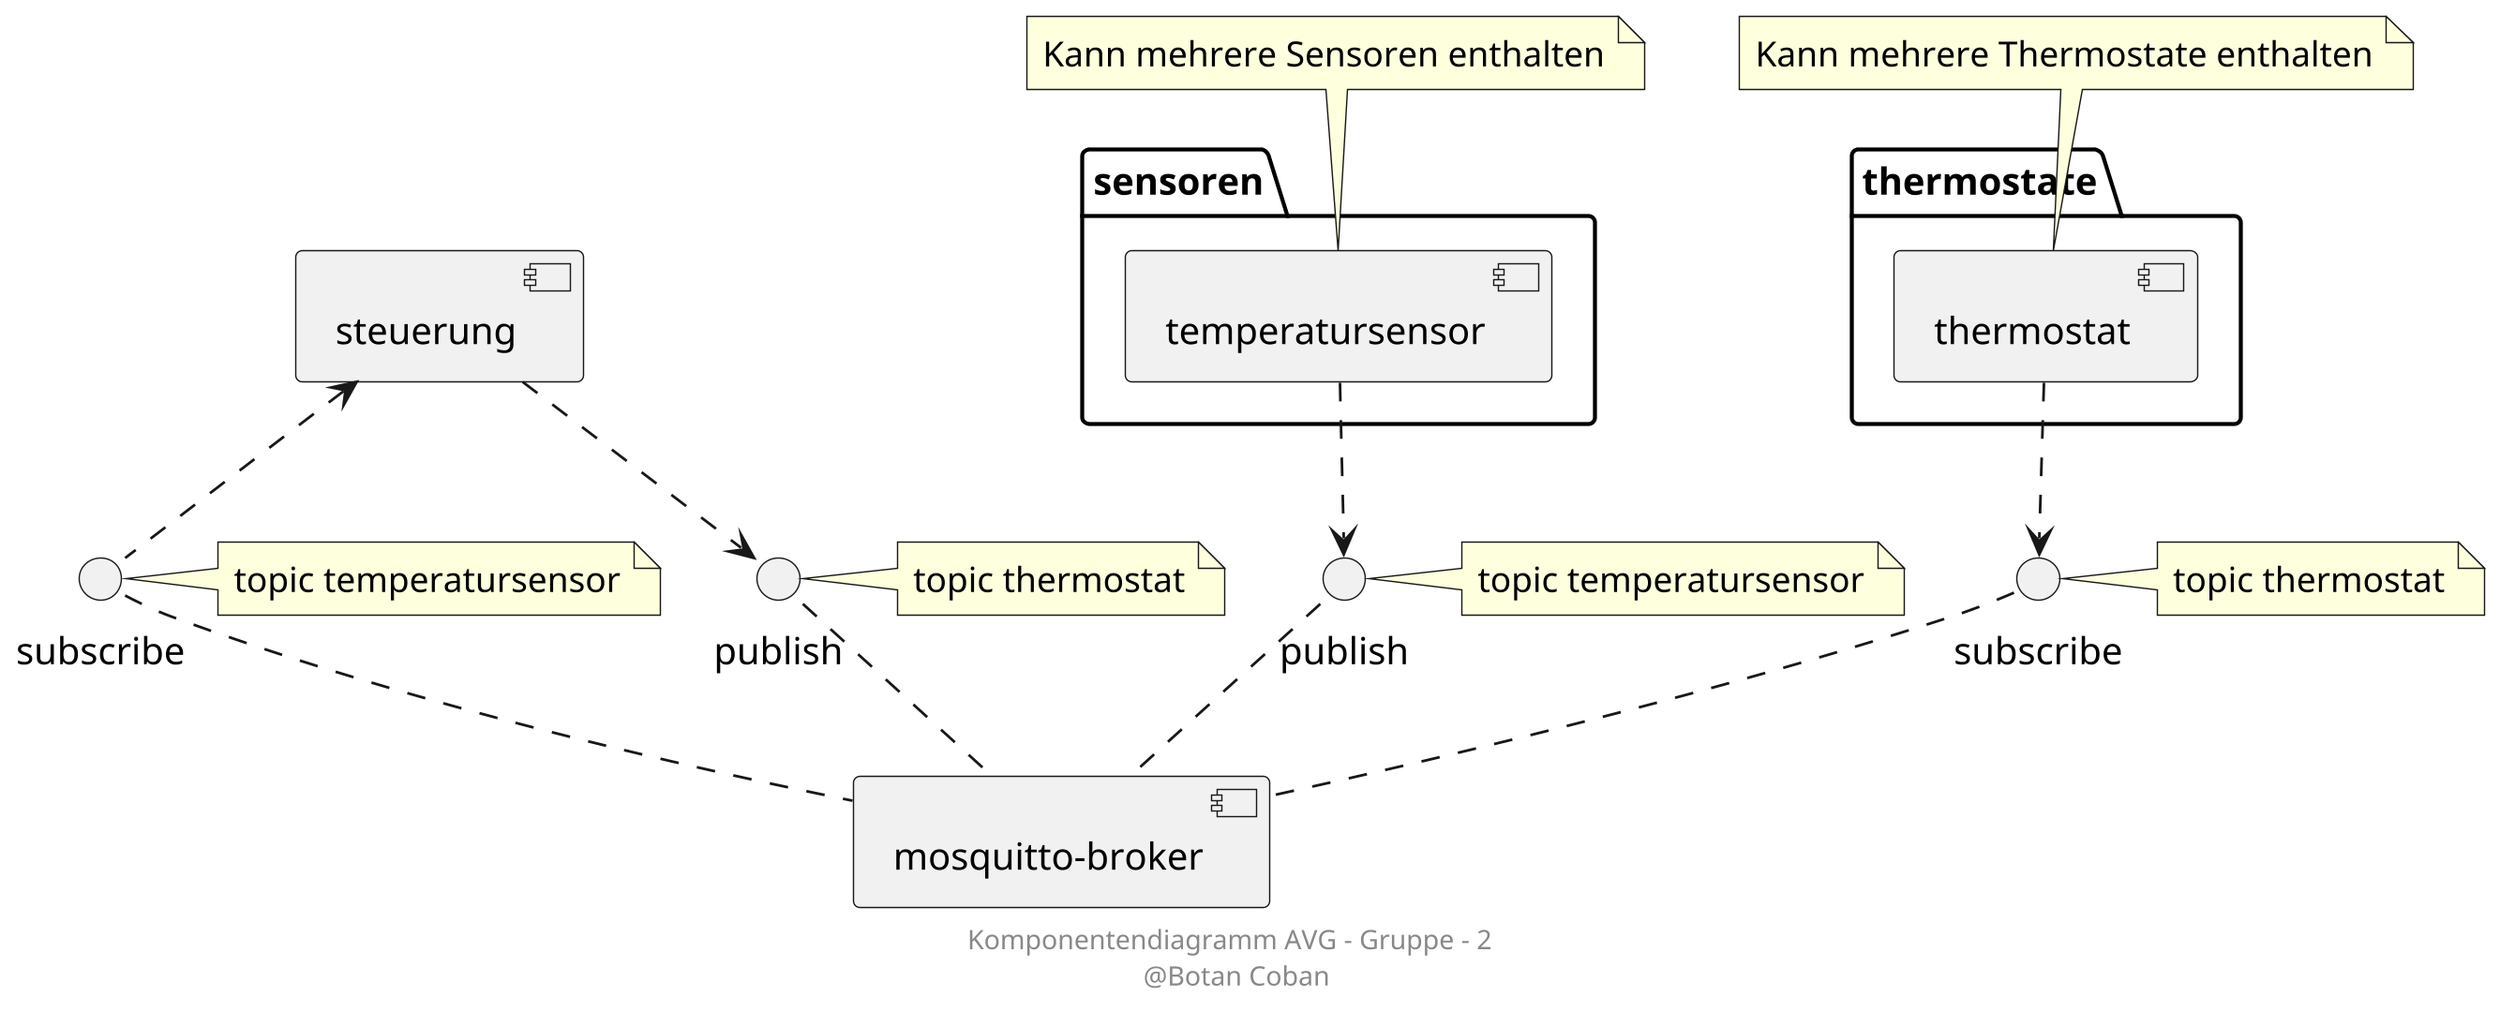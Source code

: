 @startuml Komponentendiagramm

scale 1920 width
scale 1080 height

package sensoren{
    [temperatursensor] as sensor
}
package thermostate{
    [thermostat] as thermostat
}

[steuerung] as steuerung
[mosquitto-broker] as mosquitto

() "publish" as p_sensor
() "subscribe" as s_sensor
() "publish" as p_thermo
() "subscribe" as s_thermo

note top of thermostat: Kann mehrere Thermostate enthalten
note top of sensor: Kann mehrere Sensoren enthalten

note right of s_sensor: topic temperatursensor
note right of p_thermo: topic thermostat
note right of p_sensor: topic temperatursensor
note right of s_thermo: topic thermostat


steuerung <.. () s_sensor
() s_sensor .. mosquitto
steuerung ..> () p_thermo
() p_thermo .. mosquitto

sensor ..> () p_sensor
() p_sensor .. mosquitto

thermostat ..> () s_thermo
() s_thermo .. mosquitto

footer "Komponentendiagramm AVG - Gruppe - 2 \n @Botan Coban"
@enduml
